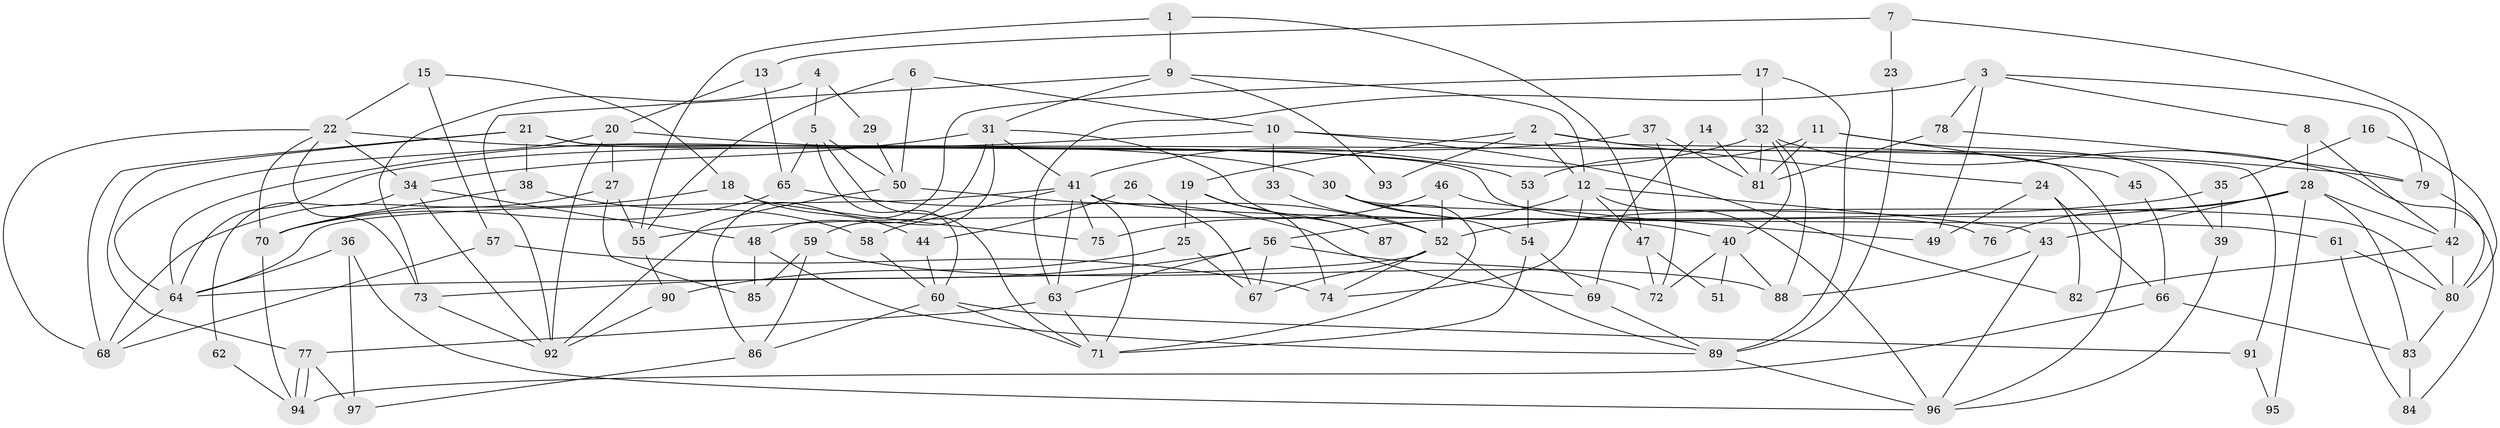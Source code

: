 // Generated by graph-tools (version 1.1) at 2025/11/02/27/25 16:11:21]
// undirected, 97 vertices, 194 edges
graph export_dot {
graph [start="1"]
  node [color=gray90,style=filled];
  1;
  2;
  3;
  4;
  5;
  6;
  7;
  8;
  9;
  10;
  11;
  12;
  13;
  14;
  15;
  16;
  17;
  18;
  19;
  20;
  21;
  22;
  23;
  24;
  25;
  26;
  27;
  28;
  29;
  30;
  31;
  32;
  33;
  34;
  35;
  36;
  37;
  38;
  39;
  40;
  41;
  42;
  43;
  44;
  45;
  46;
  47;
  48;
  49;
  50;
  51;
  52;
  53;
  54;
  55;
  56;
  57;
  58;
  59;
  60;
  61;
  62;
  63;
  64;
  65;
  66;
  67;
  68;
  69;
  70;
  71;
  72;
  73;
  74;
  75;
  76;
  77;
  78;
  79;
  80;
  81;
  82;
  83;
  84;
  85;
  86;
  87;
  88;
  89;
  90;
  91;
  92;
  93;
  94;
  95;
  96;
  97;
  1 -- 9;
  1 -- 55;
  1 -- 47;
  2 -- 96;
  2 -- 12;
  2 -- 19;
  2 -- 24;
  2 -- 93;
  3 -- 63;
  3 -- 8;
  3 -- 49;
  3 -- 78;
  3 -- 79;
  4 -- 5;
  4 -- 73;
  4 -- 29;
  5 -- 71;
  5 -- 50;
  5 -- 60;
  5 -- 65;
  6 -- 10;
  6 -- 55;
  6 -- 50;
  7 -- 42;
  7 -- 13;
  7 -- 23;
  8 -- 42;
  8 -- 28;
  9 -- 92;
  9 -- 12;
  9 -- 31;
  9 -- 93;
  10 -- 64;
  10 -- 79;
  10 -- 33;
  10 -- 82;
  11 -- 53;
  11 -- 81;
  11 -- 39;
  11 -- 45;
  12 -- 56;
  12 -- 43;
  12 -- 47;
  12 -- 74;
  12 -- 96;
  13 -- 20;
  13 -- 65;
  14 -- 69;
  14 -- 81;
  15 -- 57;
  15 -- 18;
  15 -- 22;
  16 -- 35;
  16 -- 80;
  17 -- 32;
  17 -- 86;
  17 -- 89;
  18 -- 75;
  18 -- 70;
  18 -- 44;
  19 -- 74;
  19 -- 25;
  19 -- 87;
  20 -- 92;
  20 -- 64;
  20 -- 27;
  20 -- 53;
  21 -- 38;
  21 -- 77;
  21 -- 68;
  21 -- 76;
  21 -- 91;
  22 -- 30;
  22 -- 34;
  22 -- 68;
  22 -- 70;
  22 -- 73;
  23 -- 89;
  24 -- 66;
  24 -- 49;
  24 -- 82;
  25 -- 67;
  25 -- 90;
  26 -- 44;
  26 -- 67;
  27 -- 68;
  27 -- 55;
  27 -- 85;
  28 -- 42;
  28 -- 52;
  28 -- 43;
  28 -- 76;
  28 -- 83;
  28 -- 95;
  29 -- 50;
  30 -- 71;
  30 -- 40;
  30 -- 54;
  30 -- 80;
  31 -- 48;
  31 -- 34;
  31 -- 41;
  31 -- 59;
  31 -- 87;
  32 -- 88;
  32 -- 41;
  32 -- 40;
  32 -- 81;
  32 -- 84;
  33 -- 52;
  34 -- 48;
  34 -- 62;
  34 -- 92;
  35 -- 39;
  35 -- 55;
  36 -- 64;
  36 -- 96;
  36 -- 97;
  37 -- 64;
  37 -- 81;
  37 -- 72;
  38 -- 58;
  38 -- 70;
  39 -- 96;
  40 -- 72;
  40 -- 51;
  40 -- 88;
  41 -- 64;
  41 -- 58;
  41 -- 61;
  41 -- 63;
  41 -- 71;
  41 -- 75;
  42 -- 80;
  42 -- 82;
  43 -- 96;
  43 -- 88;
  44 -- 60;
  45 -- 66;
  46 -- 49;
  46 -- 52;
  46 -- 75;
  47 -- 51;
  47 -- 72;
  48 -- 85;
  48 -- 89;
  50 -- 92;
  50 -- 52;
  52 -- 89;
  52 -- 64;
  52 -- 67;
  52 -- 74;
  53 -- 54;
  54 -- 71;
  54 -- 69;
  55 -- 90;
  56 -- 63;
  56 -- 72;
  56 -- 67;
  56 -- 73;
  57 -- 74;
  57 -- 68;
  58 -- 60;
  59 -- 88;
  59 -- 85;
  59 -- 86;
  60 -- 86;
  60 -- 71;
  60 -- 91;
  61 -- 84;
  61 -- 80;
  62 -- 94;
  63 -- 71;
  63 -- 77;
  64 -- 68;
  65 -- 69;
  65 -- 70;
  66 -- 94;
  66 -- 83;
  69 -- 89;
  70 -- 94;
  73 -- 92;
  77 -- 94;
  77 -- 94;
  77 -- 97;
  78 -- 79;
  78 -- 81;
  79 -- 80;
  80 -- 83;
  83 -- 84;
  86 -- 97;
  89 -- 96;
  90 -- 92;
  91 -- 95;
}
